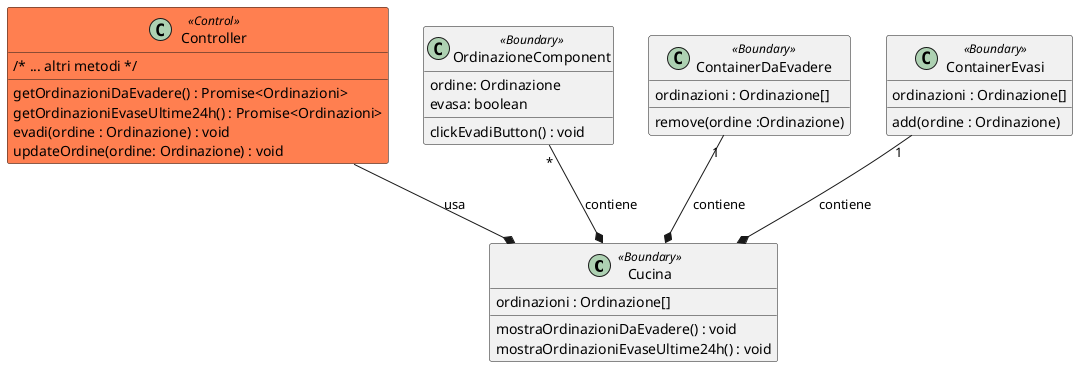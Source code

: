@startuml test
class Cucina <<Boundary>>{
ordinazioni : Ordinazione[]
mostraOrdinazioniDaEvadere() : void
mostraOrdinazioniEvaseUltime24h() : void
}

class Controller <<Control>> #coral{
/* ... altri metodi */
getOrdinazioniDaEvadere() : Promise<Ordinazioni>
getOrdinazioniEvaseUltime24h() : Promise<Ordinazioni>
evadi(ordine : Ordinazione) : void
updateOrdine(ordine: Ordinazione) : void
}

class OrdinazioneComponent<<Boundary>> {

    ordine: Ordinazione
    evasa: boolean
    clickEvadiButton() : void
}
class ContainerDaEvadere<<Boundary>> {
ordinazioni : Ordinazione[]
   remove(ordine :Ordinazione)
}

class ContainerEvasi<<Boundary>> {
ordinazioni : Ordinazione[]
   add(ordine : Ordinazione)
}

OrdinazioneComponent"*"--* Cucina: contiene
ContainerDaEvadere"1"--* Cucina: contiene
ContainerEvasi"1"--* Cucina: contiene
Controller --* Cucina : usa
@enduml